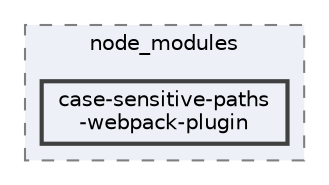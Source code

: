 digraph "pkiclassroomrescheduler/src/main/frontend/node_modules/case-sensitive-paths-webpack-plugin"
{
 // LATEX_PDF_SIZE
  bgcolor="transparent";
  edge [fontname=Helvetica,fontsize=10,labelfontname=Helvetica,labelfontsize=10];
  node [fontname=Helvetica,fontsize=10,shape=box,height=0.2,width=0.4];
  compound=true
  subgraph clusterdir_72953eda66ccb3a2722c28e1c3e6c23b {
    graph [ bgcolor="#edf0f7", pencolor="grey50", label="node_modules", fontname=Helvetica,fontsize=10 style="filled,dashed", URL="dir_72953eda66ccb3a2722c28e1c3e6c23b.html",tooltip=""]
  dir_f6ee1757d7ce35f03eab7a5f981448f8 [label="case-sensitive-paths\l-webpack-plugin", fillcolor="#edf0f7", color="grey25", style="filled,bold", URL="dir_f6ee1757d7ce35f03eab7a5f981448f8.html",tooltip=""];
  }
}
